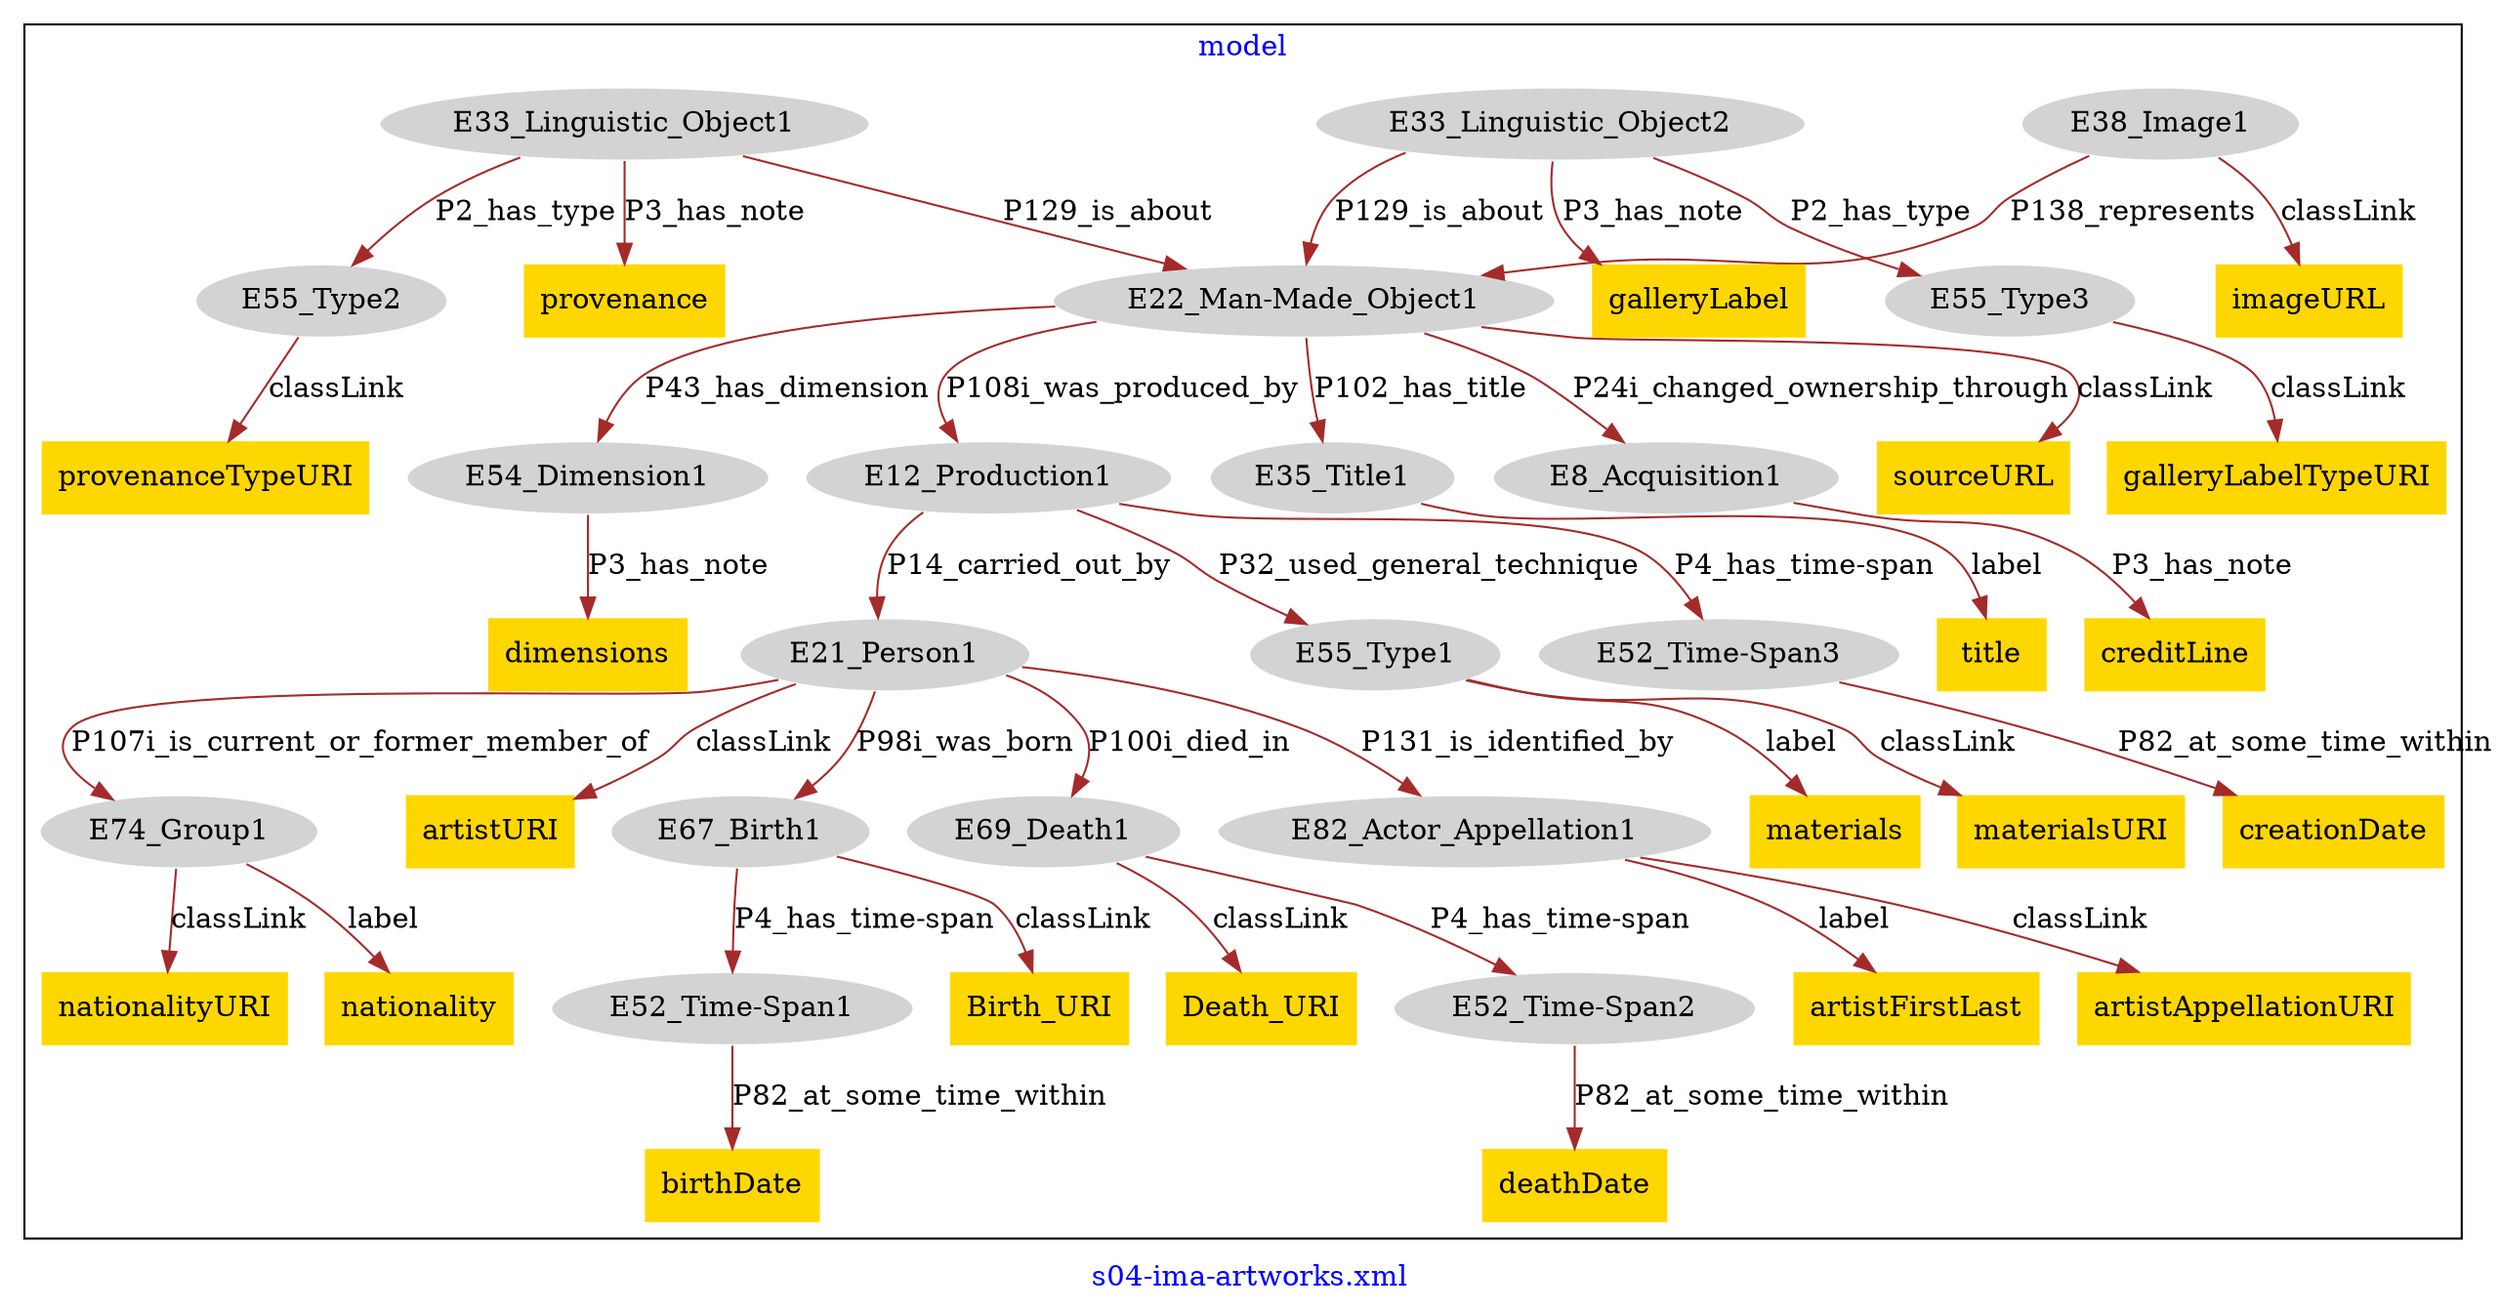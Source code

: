 digraph n0 {
fontcolor="blue"
remincross="true"
label="s04-ima-artworks.xml"
subgraph cluster {
label="model"
n2[style="filled",color="white",fillcolor="lightgray",label="E38_Image1"];
n3[shape="plaintext",style="filled",fillcolor="gold",label="imageURL"];
n4[style="filled",color="white",fillcolor="lightgray",label="E69_Death1"];
n5[shape="plaintext",style="filled",fillcolor="gold",label="Death_URI"];
n6[style="filled",color="white",fillcolor="lightgray",label="E52_Time-Span1"];
n7[shape="plaintext",style="filled",fillcolor="gold",label="birthDate"];
n8[style="filled",color="white",fillcolor="lightgray",label="E82_Actor_Appellation1"];
n9[shape="plaintext",style="filled",fillcolor="gold",label="artistFirstLast"];
n10[style="filled",color="white",fillcolor="lightgray",label="E55_Type1"];
n11[shape="plaintext",style="filled",fillcolor="gold",label="materialsURI"];
n12[style="filled",color="white",fillcolor="lightgray",label="E74_Group1"];
n13[shape="plaintext",style="filled",fillcolor="gold",label="nationalityURI"];
n14[style="filled",color="white",fillcolor="lightgray",label="E35_Title1"];
n15[shape="plaintext",style="filled",fillcolor="gold",label="title"];
n16[style="filled",color="white",fillcolor="lightgray",label="E8_Acquisition1"];
n17[shape="plaintext",style="filled",fillcolor="gold",label="creditLine"];
n18[style="filled",color="white",fillcolor="lightgray",label="E55_Type3"];
n19[shape="plaintext",style="filled",fillcolor="gold",label="galleryLabelTypeURI"];
n20[style="filled",color="white",fillcolor="lightgray",label="E22_Man-Made_Object1"];
n21[shape="plaintext",style="filled",fillcolor="gold",label="sourceURL"];
n22[shape="plaintext",style="filled",fillcolor="gold",label="materials"];
n23[shape="plaintext",style="filled",fillcolor="gold",label="artistAppellationURI"];
n24[style="filled",color="white",fillcolor="lightgray",label="E33_Linguistic_Object2"];
n25[shape="plaintext",style="filled",fillcolor="gold",label="galleryLabel"];
n26[style="filled",color="white",fillcolor="lightgray",label="E52_Time-Span2"];
n27[shape="plaintext",style="filled",fillcolor="gold",label="deathDate"];
n28[shape="plaintext",style="filled",fillcolor="gold",label="nationality"];
n29[style="filled",color="white",fillcolor="lightgray",label="E52_Time-Span3"];
n30[shape="plaintext",style="filled",fillcolor="gold",label="creationDate"];
n31[style="filled",color="white",fillcolor="lightgray",label="E21_Person1"];
n32[shape="plaintext",style="filled",fillcolor="gold",label="artistURI"];
n33[style="filled",color="white",fillcolor="lightgray",label="E67_Birth1"];
n34[shape="plaintext",style="filled",fillcolor="gold",label="Birth_URI"];
n35[style="filled",color="white",fillcolor="lightgray",label="E54_Dimension1"];
n36[shape="plaintext",style="filled",fillcolor="gold",label="dimensions"];
n37[style="filled",color="white",fillcolor="lightgray",label="E33_Linguistic_Object1"];
n38[shape="plaintext",style="filled",fillcolor="gold",label="provenance"];
n39[style="filled",color="white",fillcolor="lightgray",label="E55_Type2"];
n40[shape="plaintext",style="filled",fillcolor="gold",label="provenanceTypeURI"];
n41[style="filled",color="white",fillcolor="lightgray",label="E12_Production1"];
}
n2 -> n3[color="brown",fontcolor="black",label="classLink"]
n4 -> n5[color="brown",fontcolor="black",label="classLink"]
n6 -> n7[color="brown",fontcolor="black",label="P82_at_some_time_within"]
n8 -> n9[color="brown",fontcolor="black",label="label"]
n10 -> n11[color="brown",fontcolor="black",label="classLink"]
n12 -> n13[color="brown",fontcolor="black",label="classLink"]
n14 -> n15[color="brown",fontcolor="black",label="label"]
n16 -> n17[color="brown",fontcolor="black",label="P3_has_note"]
n18 -> n19[color="brown",fontcolor="black",label="classLink"]
n20 -> n21[color="brown",fontcolor="black",label="classLink"]
n10 -> n22[color="brown",fontcolor="black",label="label"]
n8 -> n23[color="brown",fontcolor="black",label="classLink"]
n24 -> n25[color="brown",fontcolor="black",label="P3_has_note"]
n26 -> n27[color="brown",fontcolor="black",label="P82_at_some_time_within"]
n12 -> n28[color="brown",fontcolor="black",label="label"]
n29 -> n30[color="brown",fontcolor="black",label="P82_at_some_time_within"]
n31 -> n32[color="brown",fontcolor="black",label="classLink"]
n33 -> n34[color="brown",fontcolor="black",label="classLink"]
n35 -> n36[color="brown",fontcolor="black",label="P3_has_note"]
n37 -> n38[color="brown",fontcolor="black",label="P3_has_note"]
n39 -> n40[color="brown",fontcolor="black",label="classLink"]
n37 -> n39[color="brown",fontcolor="black",label="P2_has_type"]
n4 -> n26[color="brown",fontcolor="black",label="P4_has_time-span"]
n33 -> n6[color="brown",fontcolor="black",label="P4_has_time-span"]
n24 -> n18[color="brown",fontcolor="black",label="P2_has_type"]
n31 -> n8[color="brown",fontcolor="black",label="P131_is_identified_by"]
n31 -> n33[color="brown",fontcolor="black",label="P98i_was_born"]
n31 -> n4[color="brown",fontcolor="black",label="P100i_died_in"]
n20 -> n16[color="brown",fontcolor="black",label="P24i_changed_ownership_through"]
n20 -> n41[color="brown",fontcolor="black",label="P108i_was_produced_by"]
n31 -> n12[color="brown",fontcolor="black",label="P107i_is_current_or_former_member_of"]
n41 -> n10[color="brown",fontcolor="black",label="P32_used_general_technique"]
n20 -> n14[color="brown",fontcolor="black",label="P102_has_title"]
n41 -> n29[color="brown",fontcolor="black",label="P4_has_time-span"]
n41 -> n31[color="brown",fontcolor="black",label="P14_carried_out_by"]
n2 -> n20[color="brown",fontcolor="black",label="P138_represents"]
n24 -> n20[color="brown",fontcolor="black",label="P129_is_about"]
n37 -> n20[color="brown",fontcolor="black",label="P129_is_about"]
n20 -> n35[color="brown",fontcolor="black",label="P43_has_dimension"]
}
